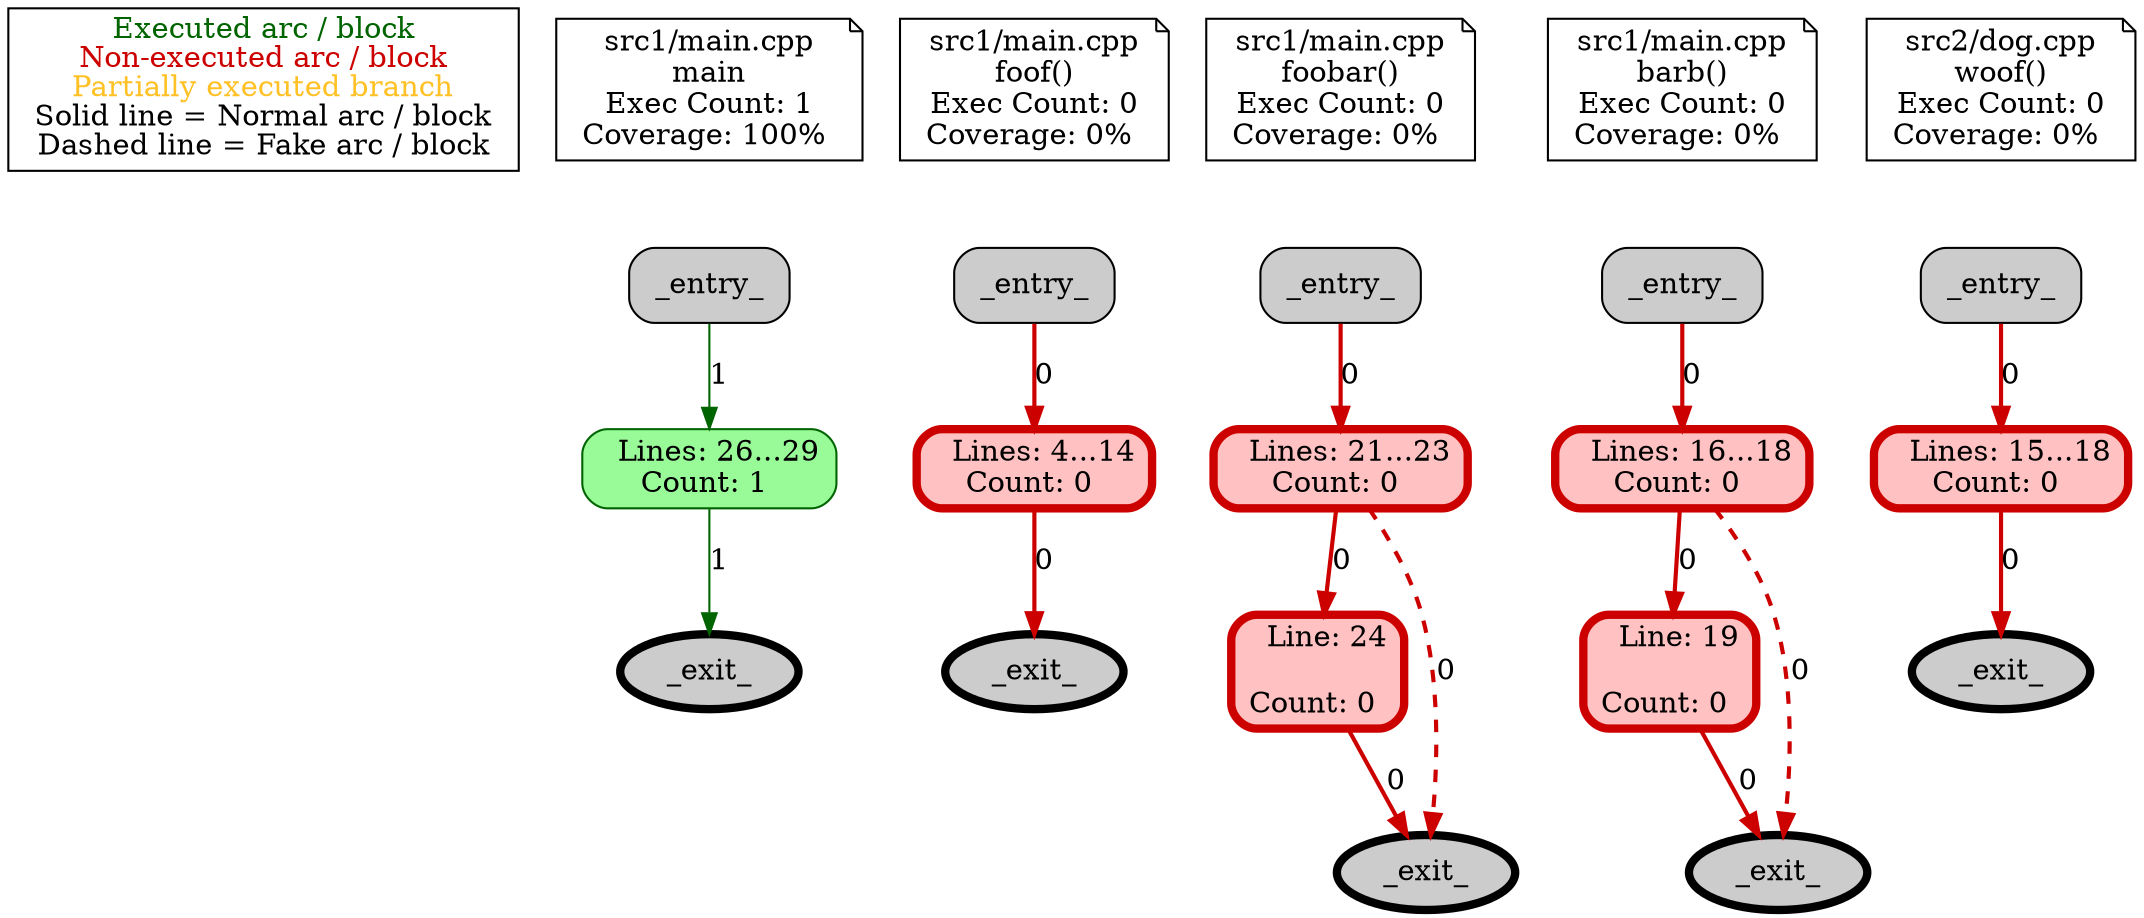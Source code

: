 digraph coverage{
   subgraph graph_key{
      key_text [ label=< <font color="darkgreen">Executed arc / block</font> <br /> <font color="red3">Non-executed arc / block</font> <br /> <font color="goldenrod1">Partially executed branch</font> <br /> Solid line = Normal arc / block <br /> Dashed line = Fake arc / block > color="black" shape="box" ];
   }
   subgraph "src1##main.cpp"{
      subgraph function474450051{
      B_Header_474450051 ->  B_474450051_6_0 [ color="black", style="invis" ];
      B_474450051_6_0 -> B_474450051_6_1 [ label = "1" , color="darkgreen" , style="solid" ]; 
      B_474450051_6_1 -> B_474450051_6_2 [ label = "1" , color="darkgreen" , style="solid" ]; 
      B_Header_474450051 [ label=< src1/main.cpp <br /> main <br /> Exec Count: 1 <br /> Coverage: 100%  > style="filled" fillcolor="grey100" color="black" penwidth=1 shape="note" ];
      B_474450051_6_0 [ label=< _entry_ > style="filled, rounded"  fillcolor="grey80" color="black" shape="box" ];
      B_474450051_6_1 [ label=<  Lines: 26...29<br />Count: 1 > style="filled, rounded"  fillcolor="palegreen" color="darkgreen" shape="box" ];
      B_474450051_6_2 [ label=< _exit_ > style="filled, rounded"  fillcolor="grey80" color="black" penwidth=4 shape="ellipse" ];
      }
      subgraph function740819954{
      B_Header_740819954 ->  B_740819954_3_0 [ color="black", style="invis" ];
      B_740819954_3_0 -> B_740819954_3_1 [ label = "0" , color="red3" , style="solid", penwidth=2 ]; 
      B_740819954_3_1 -> B_740819954_3_2 [ label = "0" , color="red3" , style="solid", penwidth=2 ]; 
      B_Header_740819954 [ label=< src1/main.cpp <br /> foof() <br /> Exec Count: 0 <br /> Coverage: 0%  > style="filled" fillcolor="grey100" color="black" penwidth=1 shape="note" ];
      B_740819954_3_0 [ label=< _entry_ > style="filled, rounded"  fillcolor="grey80" color="black" shape="box" ];
      B_740819954_3_1 [ label=<  Lines: 4...14<br />Count: 0 > style="filled, rounded"  fillcolor="rosybrown1" color="red3" penwidth=4 shape="box" ];
      B_740819954_3_2 [ label=< _exit_ > style="filled, rounded"  fillcolor="grey80" color="black" penwidth=4 shape="ellipse" ];
      }
      subgraph function1295334747{
      B_Header_1295334747 ->  B_1295334747_5_0 [ color="black", style="invis" ];
      B_1295334747_5_0 -> B_1295334747_5_1 [ label = "0" , color="red3" , style="solid", penwidth=2 ]; 
      B_1295334747_5_1 -> B_1295334747_5_2 [ label = "0" , color="red3" , style="solid", penwidth=2 ]; 
      B_1295334747_5_1 -> B_1295334747_5_3 [ label = "0" , color="red3" , style="dashed", penwidth=2 ]; 
      B_1295334747_5_2 -> B_1295334747_5_3 [ label = "0" , color="red3" , style="solid", penwidth=2 ]; 
      B_Header_1295334747 [ label=< src1/main.cpp <br /> foobar() <br /> Exec Count: 0 <br /> Coverage: 0%  > style="filled" fillcolor="grey100" color="black" penwidth=1 shape="note" ];
      B_1295334747_5_0 [ label=< _entry_ > style="filled, rounded"  fillcolor="grey80" color="black" shape="box" ];
      B_1295334747_5_1 [ label=<  Lines: 21...23<br />Count: 0 > style="filled, rounded"  fillcolor="rosybrown1" color="red3" penwidth=4 shape="box" ];
      B_1295334747_5_2 [ label=<  Line: 24<br /><br />Count: 0 > style="filled, rounded"  fillcolor="rosybrown1" color="red3" penwidth=4 shape="box" ];
      B_1295334747_5_3 [ label=< _exit_ > style="filled, rounded"  fillcolor="grey80" color="black" penwidth=4 shape="ellipse" ];
      }
      subgraph function2280278123{
      B_Header_2280278123 ->  B_2280278123_4_0 [ color="black", style="invis" ];
      B_2280278123_4_0 -> B_2280278123_4_1 [ label = "0" , color="red3" , style="solid", penwidth=2 ]; 
      B_2280278123_4_1 -> B_2280278123_4_2 [ label = "0" , color="red3" , style="solid", penwidth=2 ]; 
      B_2280278123_4_1 -> B_2280278123_4_3 [ label = "0" , color="red3" , style="dashed", penwidth=2 ]; 
      B_2280278123_4_2 -> B_2280278123_4_3 [ label = "0" , color="red3" , style="solid", penwidth=2 ]; 
      B_Header_2280278123 [ label=< src1/main.cpp <br /> barb() <br /> Exec Count: 0 <br /> Coverage: 0%  > style="filled" fillcolor="grey100" color="black" penwidth=1 shape="note" ];
      B_2280278123_4_0 [ label=< _entry_ > style="filled, rounded"  fillcolor="grey80" color="black" shape="box" ];
      B_2280278123_4_1 [ label=<  Lines: 16...18<br />Count: 0 > style="filled, rounded"  fillcolor="rosybrown1" color="red3" penwidth=4 shape="box" ];
      B_2280278123_4_2 [ label=<  Line: 19<br /><br />Count: 0 > style="filled, rounded"  fillcolor="rosybrown1" color="red3" penwidth=4 shape="box" ];
      B_2280278123_4_3 [ label=< _exit_ > style="filled, rounded"  fillcolor="grey80" color="black" penwidth=4 shape="ellipse" ];
      }
   }
   subgraph "src2##dog.cpp"{
      subgraph function3644265284{
      B_Header_3644265284 ->  B_3644265284_4_0 [ color="black", style="invis" ];
      B_3644265284_4_0 -> B_3644265284_4_1 [ label = "0" , color="red3" , style="solid", penwidth=2 ]; 
      B_3644265284_4_1 -> B_3644265284_4_2 [ label = "0" , color="red3" , style="solid", penwidth=2 ]; 
      B_Header_3644265284 [ label=< src2/dog.cpp <br /> woof() <br /> Exec Count: 0 <br /> Coverage: 0%  > style="filled" fillcolor="grey100" color="black" penwidth=1 shape="note" ];
      B_3644265284_4_0 [ label=< _entry_ > style="filled, rounded"  fillcolor="grey80" color="black" shape="box" ];
      B_3644265284_4_1 [ label=<  Lines: 15...18<br />Count: 0 > style="filled, rounded"  fillcolor="rosybrown1" color="red3" penwidth=4 shape="box" ];
      B_3644265284_4_2 [ label=< _exit_ > style="filled, rounded"  fillcolor="grey80" color="black" penwidth=4 shape="ellipse" ];
      }
   }
}
